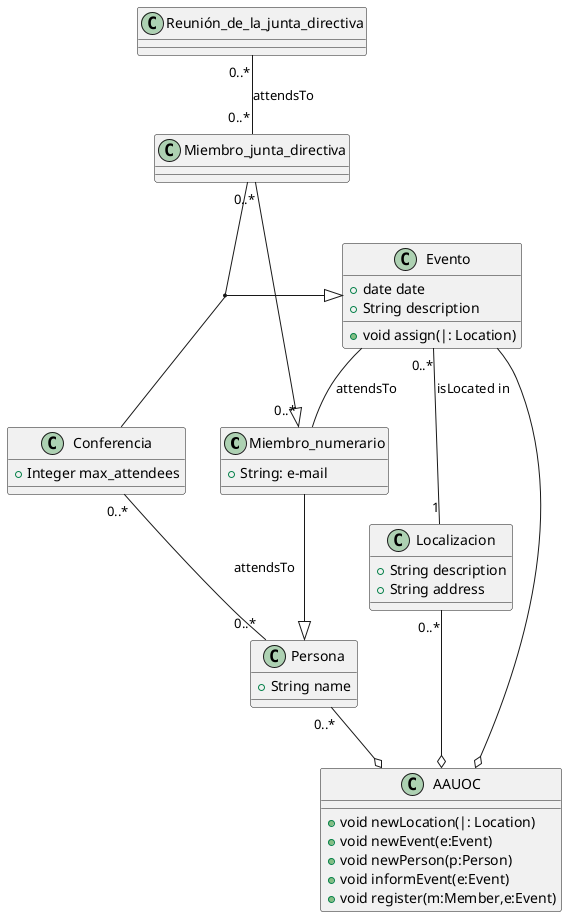 @startuml
class Miembro_numerario{
 +String: e-mail
}

class Miembro_junta_directiva

class Conferencia {
 +Integer max_attendees

}

class Evento {
 +date date
 +String description
 +void assign(|: Location)
}

class Reunión_de_la_junta_directiva

class Localizacion {
+String description
 +String address
}

class Persona{
+String name

}

class AAUOC{
+void newLocation(|: Location)
    +void newEvent(e:Event)
    +void newPerson(p:Person)
    +void informEvent(e:Event)
    +void register(m:Member,e:Event)

}

Miembro_numerario--|>Persona
Miembro_junta_directiva"0..*"--|>"0..*"Miembro_numerario
(Miembro_junta_directiva, Conferencia) "0..*" --|> "0..*" Evento
Evento -- Miembro_numerario :attendsTo
Evento --o AAUOC
Evento "0..*" -- "1" Localizacion:isLocated in
Localizacion "0..*" --o AAUOC
Persona "0..*" --o AAUOC
Reunión_de_la_junta_directiva "0..*" -- "0..*" Miembro_junta_directiva :attendsTo
Conferencia "0..*" -- "0..*" Persona :attendsTo
@enduml